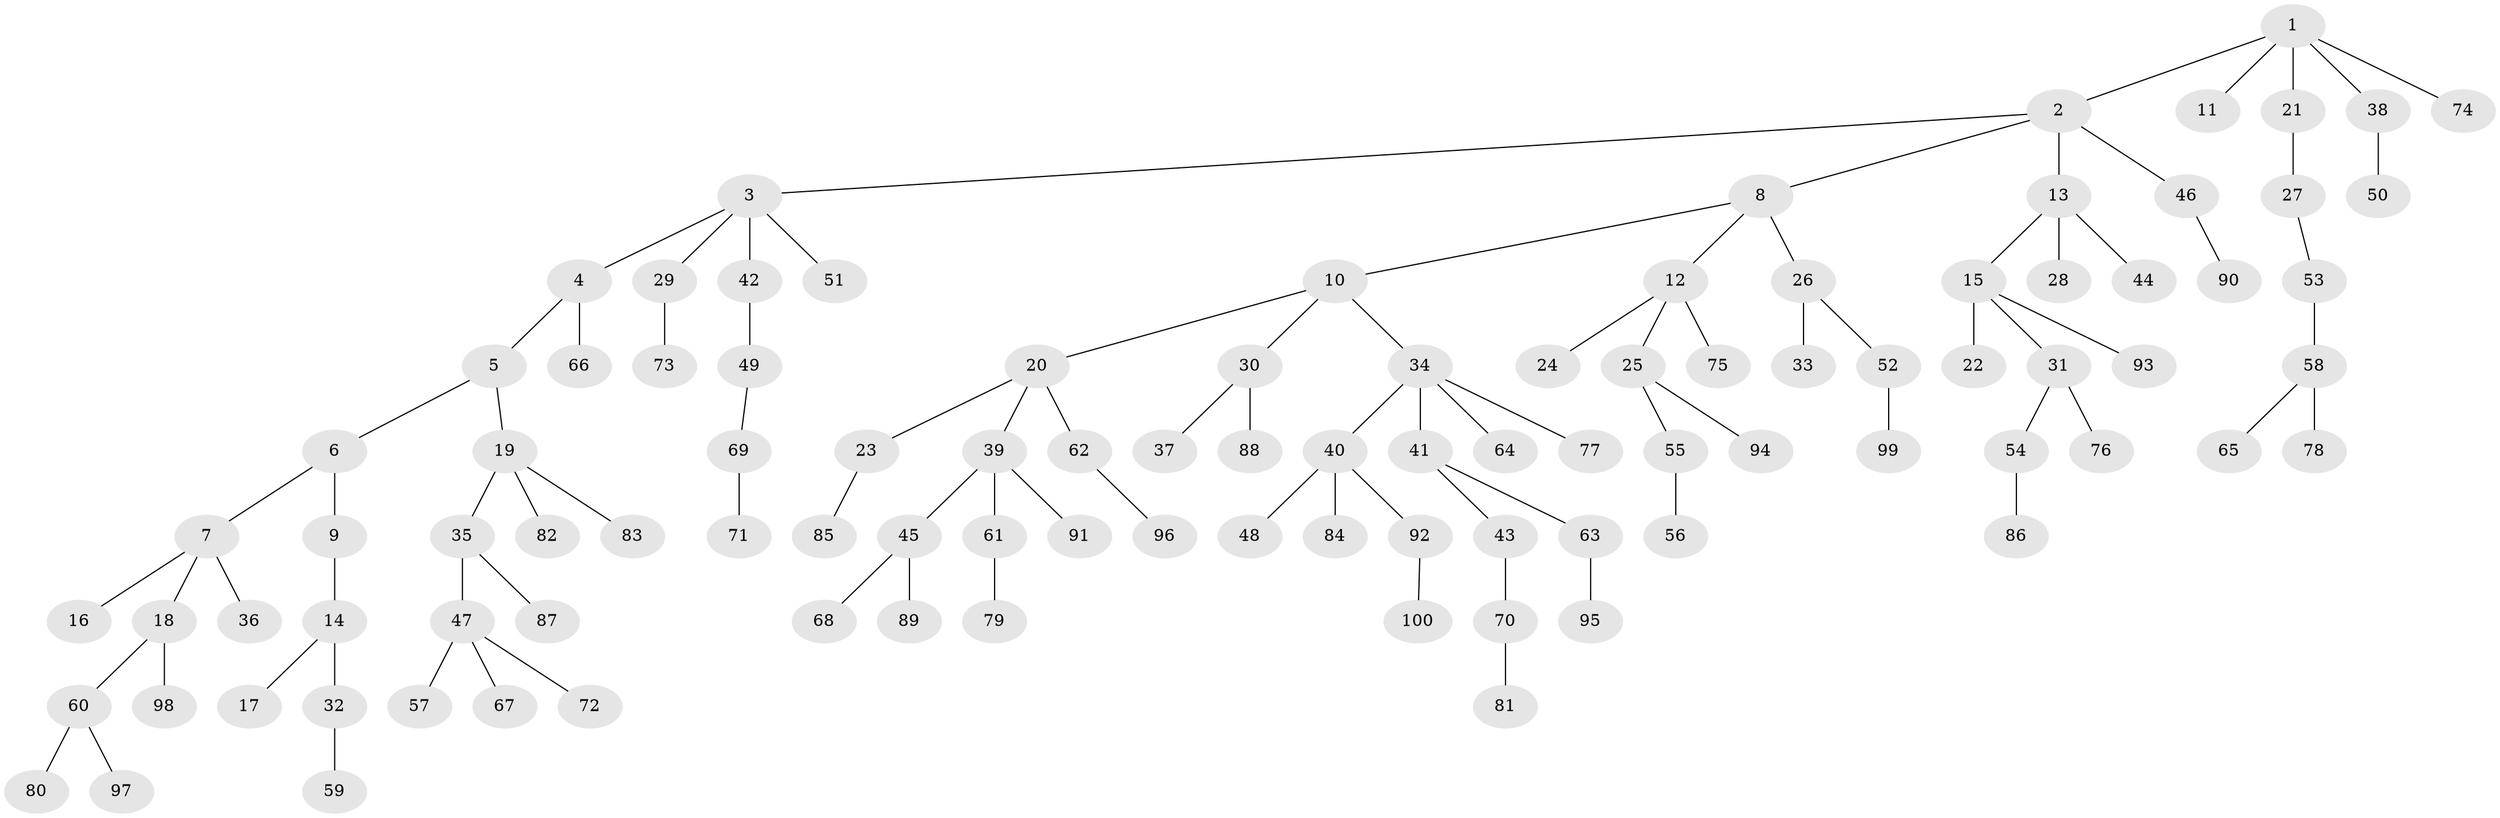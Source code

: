 // coarse degree distribution, {4: 0.09230769230769231, 7: 0.015384615384615385, 2: 0.18461538461538463, 3: 0.13846153846153847, 6: 0.015384615384615385, 1: 0.5384615384615384, 5: 0.015384615384615385}
// Generated by graph-tools (version 1.1) at 2025/52/02/27/25 19:52:10]
// undirected, 100 vertices, 99 edges
graph export_dot {
graph [start="1"]
  node [color=gray90,style=filled];
  1;
  2;
  3;
  4;
  5;
  6;
  7;
  8;
  9;
  10;
  11;
  12;
  13;
  14;
  15;
  16;
  17;
  18;
  19;
  20;
  21;
  22;
  23;
  24;
  25;
  26;
  27;
  28;
  29;
  30;
  31;
  32;
  33;
  34;
  35;
  36;
  37;
  38;
  39;
  40;
  41;
  42;
  43;
  44;
  45;
  46;
  47;
  48;
  49;
  50;
  51;
  52;
  53;
  54;
  55;
  56;
  57;
  58;
  59;
  60;
  61;
  62;
  63;
  64;
  65;
  66;
  67;
  68;
  69;
  70;
  71;
  72;
  73;
  74;
  75;
  76;
  77;
  78;
  79;
  80;
  81;
  82;
  83;
  84;
  85;
  86;
  87;
  88;
  89;
  90;
  91;
  92;
  93;
  94;
  95;
  96;
  97;
  98;
  99;
  100;
  1 -- 2;
  1 -- 11;
  1 -- 21;
  1 -- 38;
  1 -- 74;
  2 -- 3;
  2 -- 8;
  2 -- 13;
  2 -- 46;
  3 -- 4;
  3 -- 29;
  3 -- 42;
  3 -- 51;
  4 -- 5;
  4 -- 66;
  5 -- 6;
  5 -- 19;
  6 -- 7;
  6 -- 9;
  7 -- 16;
  7 -- 18;
  7 -- 36;
  8 -- 10;
  8 -- 12;
  8 -- 26;
  9 -- 14;
  10 -- 20;
  10 -- 30;
  10 -- 34;
  12 -- 24;
  12 -- 25;
  12 -- 75;
  13 -- 15;
  13 -- 28;
  13 -- 44;
  14 -- 17;
  14 -- 32;
  15 -- 22;
  15 -- 31;
  15 -- 93;
  18 -- 60;
  18 -- 98;
  19 -- 35;
  19 -- 82;
  19 -- 83;
  20 -- 23;
  20 -- 39;
  20 -- 62;
  21 -- 27;
  23 -- 85;
  25 -- 55;
  25 -- 94;
  26 -- 33;
  26 -- 52;
  27 -- 53;
  29 -- 73;
  30 -- 37;
  30 -- 88;
  31 -- 54;
  31 -- 76;
  32 -- 59;
  34 -- 40;
  34 -- 41;
  34 -- 64;
  34 -- 77;
  35 -- 47;
  35 -- 87;
  38 -- 50;
  39 -- 45;
  39 -- 61;
  39 -- 91;
  40 -- 48;
  40 -- 84;
  40 -- 92;
  41 -- 43;
  41 -- 63;
  42 -- 49;
  43 -- 70;
  45 -- 68;
  45 -- 89;
  46 -- 90;
  47 -- 57;
  47 -- 67;
  47 -- 72;
  49 -- 69;
  52 -- 99;
  53 -- 58;
  54 -- 86;
  55 -- 56;
  58 -- 65;
  58 -- 78;
  60 -- 80;
  60 -- 97;
  61 -- 79;
  62 -- 96;
  63 -- 95;
  69 -- 71;
  70 -- 81;
  92 -- 100;
}
